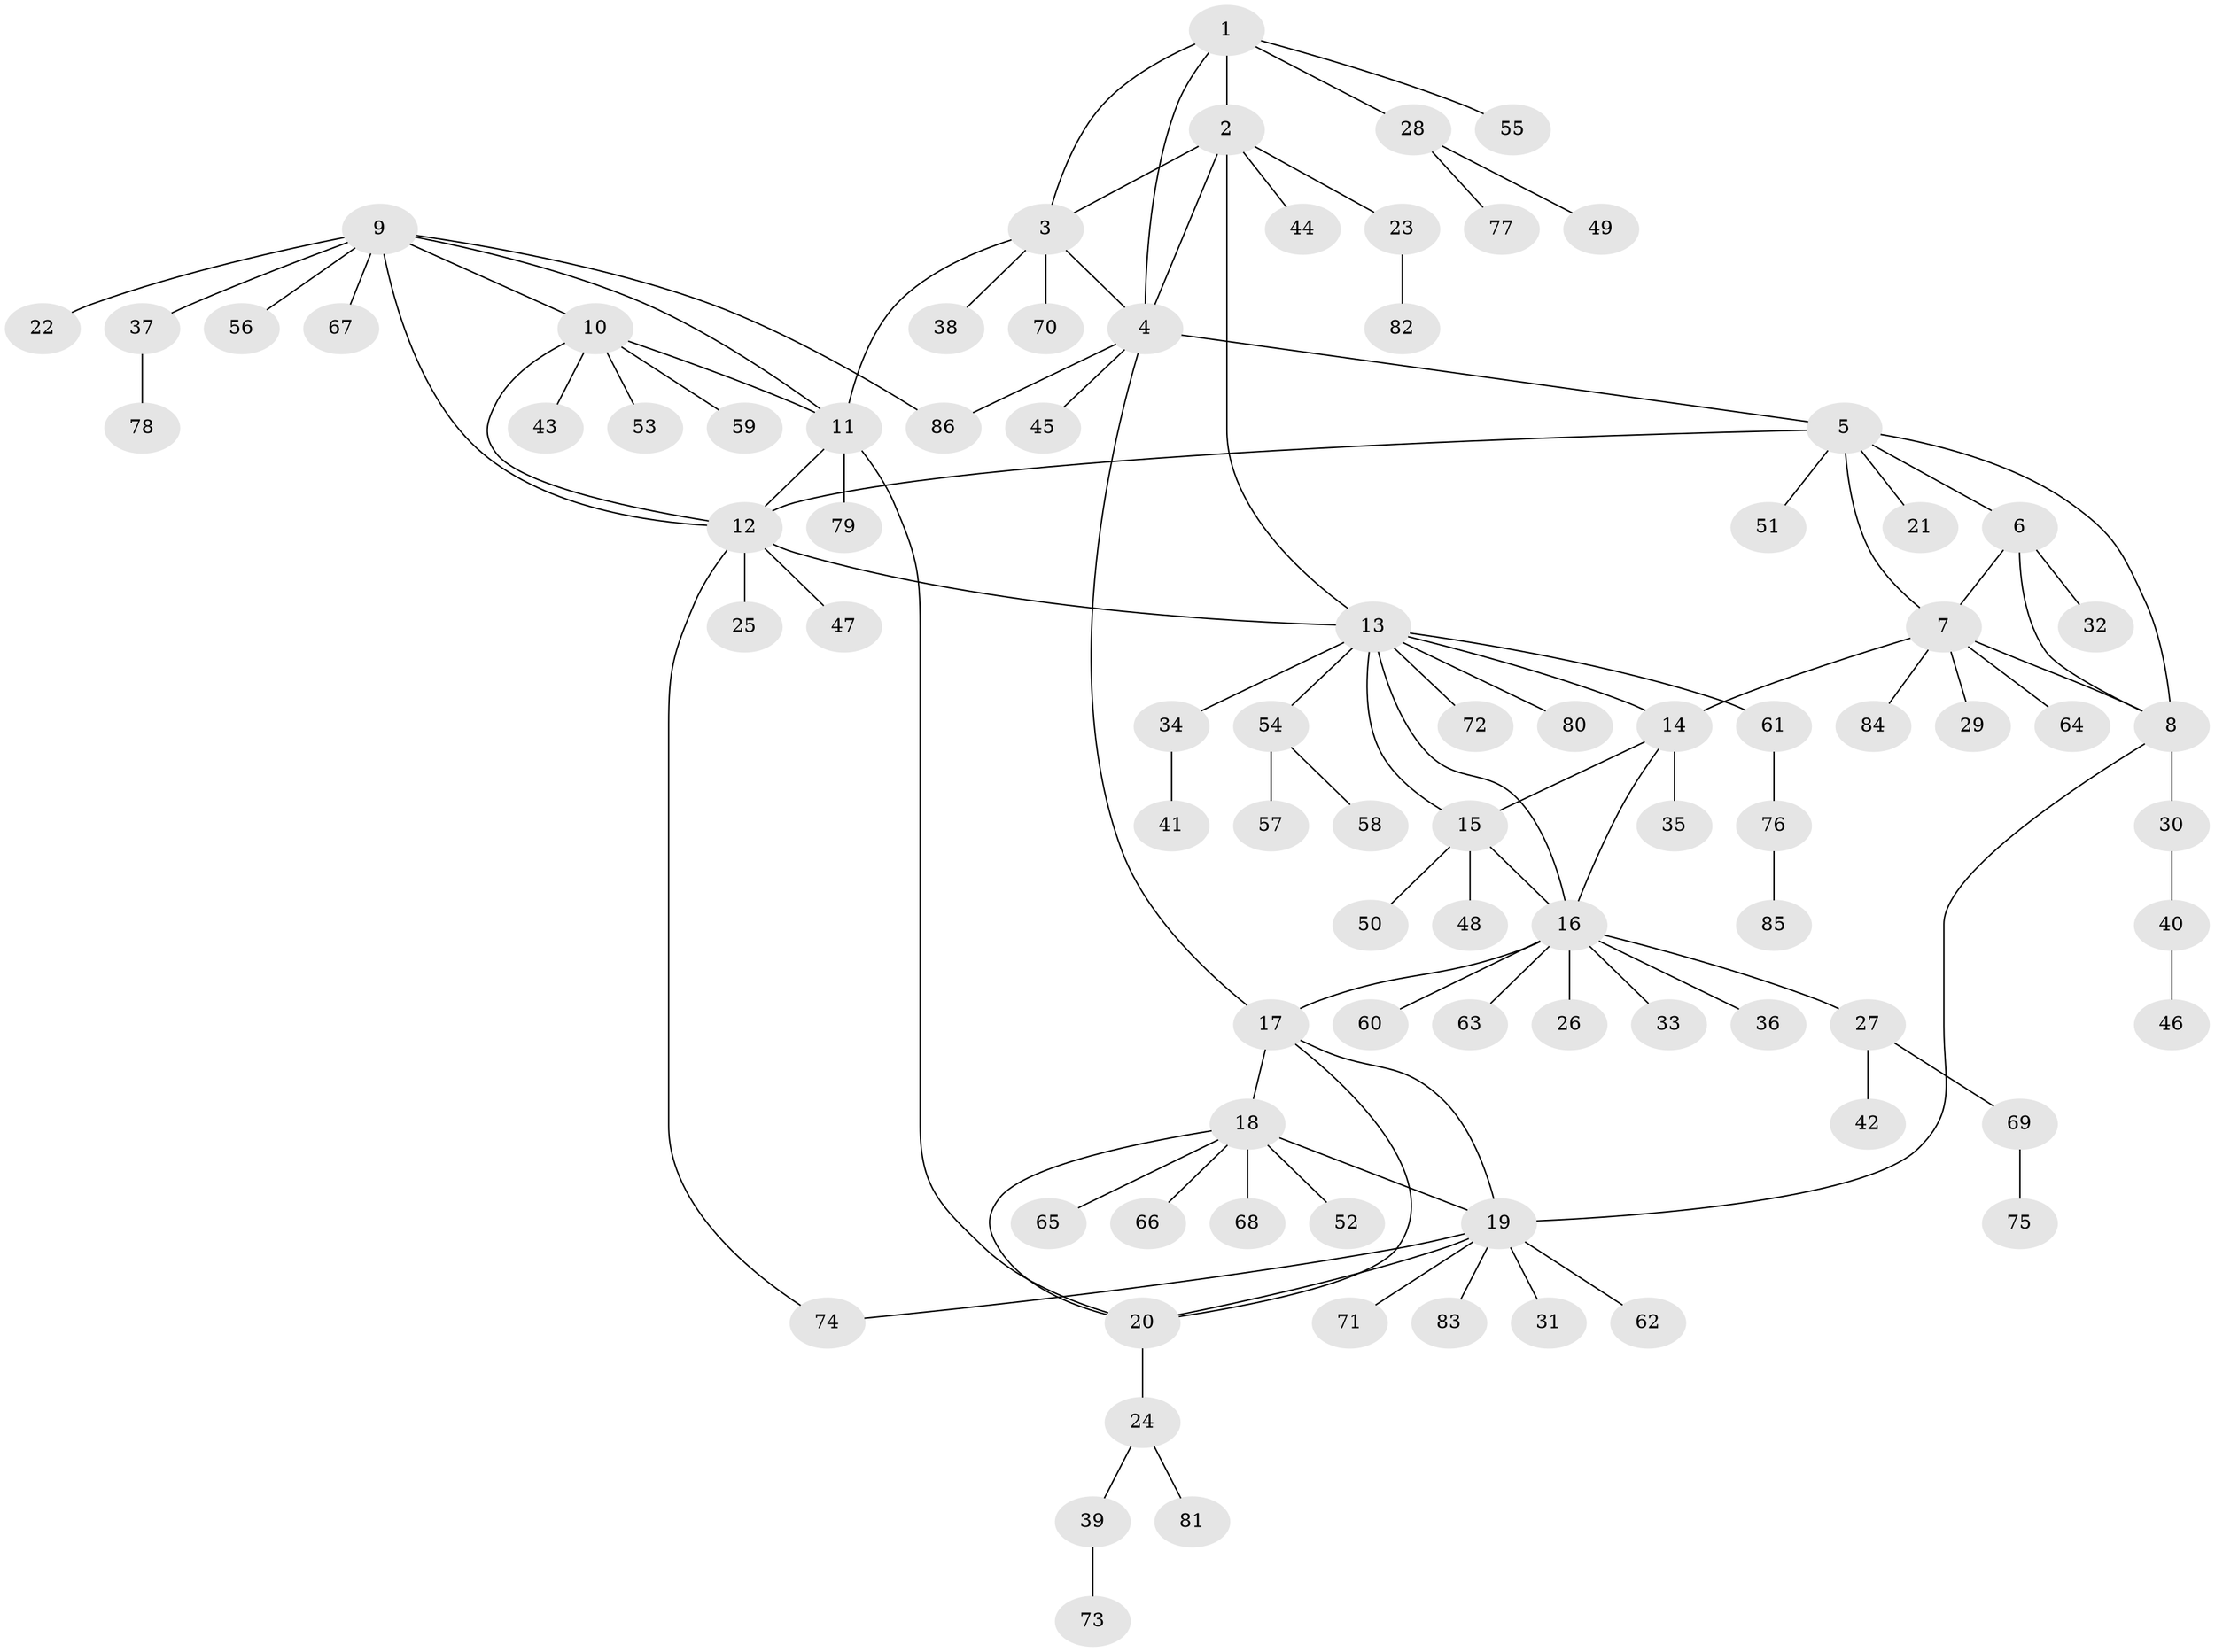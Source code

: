 // Generated by graph-tools (version 1.1) at 2025/16/03/09/25 04:16:05]
// undirected, 86 vertices, 108 edges
graph export_dot {
graph [start="1"]
  node [color=gray90,style=filled];
  1;
  2;
  3;
  4;
  5;
  6;
  7;
  8;
  9;
  10;
  11;
  12;
  13;
  14;
  15;
  16;
  17;
  18;
  19;
  20;
  21;
  22;
  23;
  24;
  25;
  26;
  27;
  28;
  29;
  30;
  31;
  32;
  33;
  34;
  35;
  36;
  37;
  38;
  39;
  40;
  41;
  42;
  43;
  44;
  45;
  46;
  47;
  48;
  49;
  50;
  51;
  52;
  53;
  54;
  55;
  56;
  57;
  58;
  59;
  60;
  61;
  62;
  63;
  64;
  65;
  66;
  67;
  68;
  69;
  70;
  71;
  72;
  73;
  74;
  75;
  76;
  77;
  78;
  79;
  80;
  81;
  82;
  83;
  84;
  85;
  86;
  1 -- 2;
  1 -- 3;
  1 -- 4;
  1 -- 28;
  1 -- 55;
  2 -- 3;
  2 -- 4;
  2 -- 13;
  2 -- 23;
  2 -- 44;
  3 -- 4;
  3 -- 11;
  3 -- 38;
  3 -- 70;
  4 -- 5;
  4 -- 17;
  4 -- 45;
  4 -- 86;
  5 -- 6;
  5 -- 7;
  5 -- 8;
  5 -- 12;
  5 -- 21;
  5 -- 51;
  6 -- 7;
  6 -- 8;
  6 -- 32;
  7 -- 8;
  7 -- 14;
  7 -- 29;
  7 -- 64;
  7 -- 84;
  8 -- 19;
  8 -- 30;
  9 -- 10;
  9 -- 11;
  9 -- 12;
  9 -- 22;
  9 -- 37;
  9 -- 56;
  9 -- 67;
  9 -- 86;
  10 -- 11;
  10 -- 12;
  10 -- 43;
  10 -- 53;
  10 -- 59;
  11 -- 12;
  11 -- 20;
  11 -- 79;
  12 -- 13;
  12 -- 25;
  12 -- 47;
  12 -- 74;
  13 -- 14;
  13 -- 15;
  13 -- 16;
  13 -- 34;
  13 -- 54;
  13 -- 61;
  13 -- 72;
  13 -- 80;
  14 -- 15;
  14 -- 16;
  14 -- 35;
  15 -- 16;
  15 -- 48;
  15 -- 50;
  16 -- 17;
  16 -- 26;
  16 -- 27;
  16 -- 33;
  16 -- 36;
  16 -- 60;
  16 -- 63;
  17 -- 18;
  17 -- 19;
  17 -- 20;
  18 -- 19;
  18 -- 20;
  18 -- 52;
  18 -- 65;
  18 -- 66;
  18 -- 68;
  19 -- 20;
  19 -- 31;
  19 -- 62;
  19 -- 71;
  19 -- 74;
  19 -- 83;
  20 -- 24;
  23 -- 82;
  24 -- 39;
  24 -- 81;
  27 -- 42;
  27 -- 69;
  28 -- 49;
  28 -- 77;
  30 -- 40;
  34 -- 41;
  37 -- 78;
  39 -- 73;
  40 -- 46;
  54 -- 57;
  54 -- 58;
  61 -- 76;
  69 -- 75;
  76 -- 85;
}
